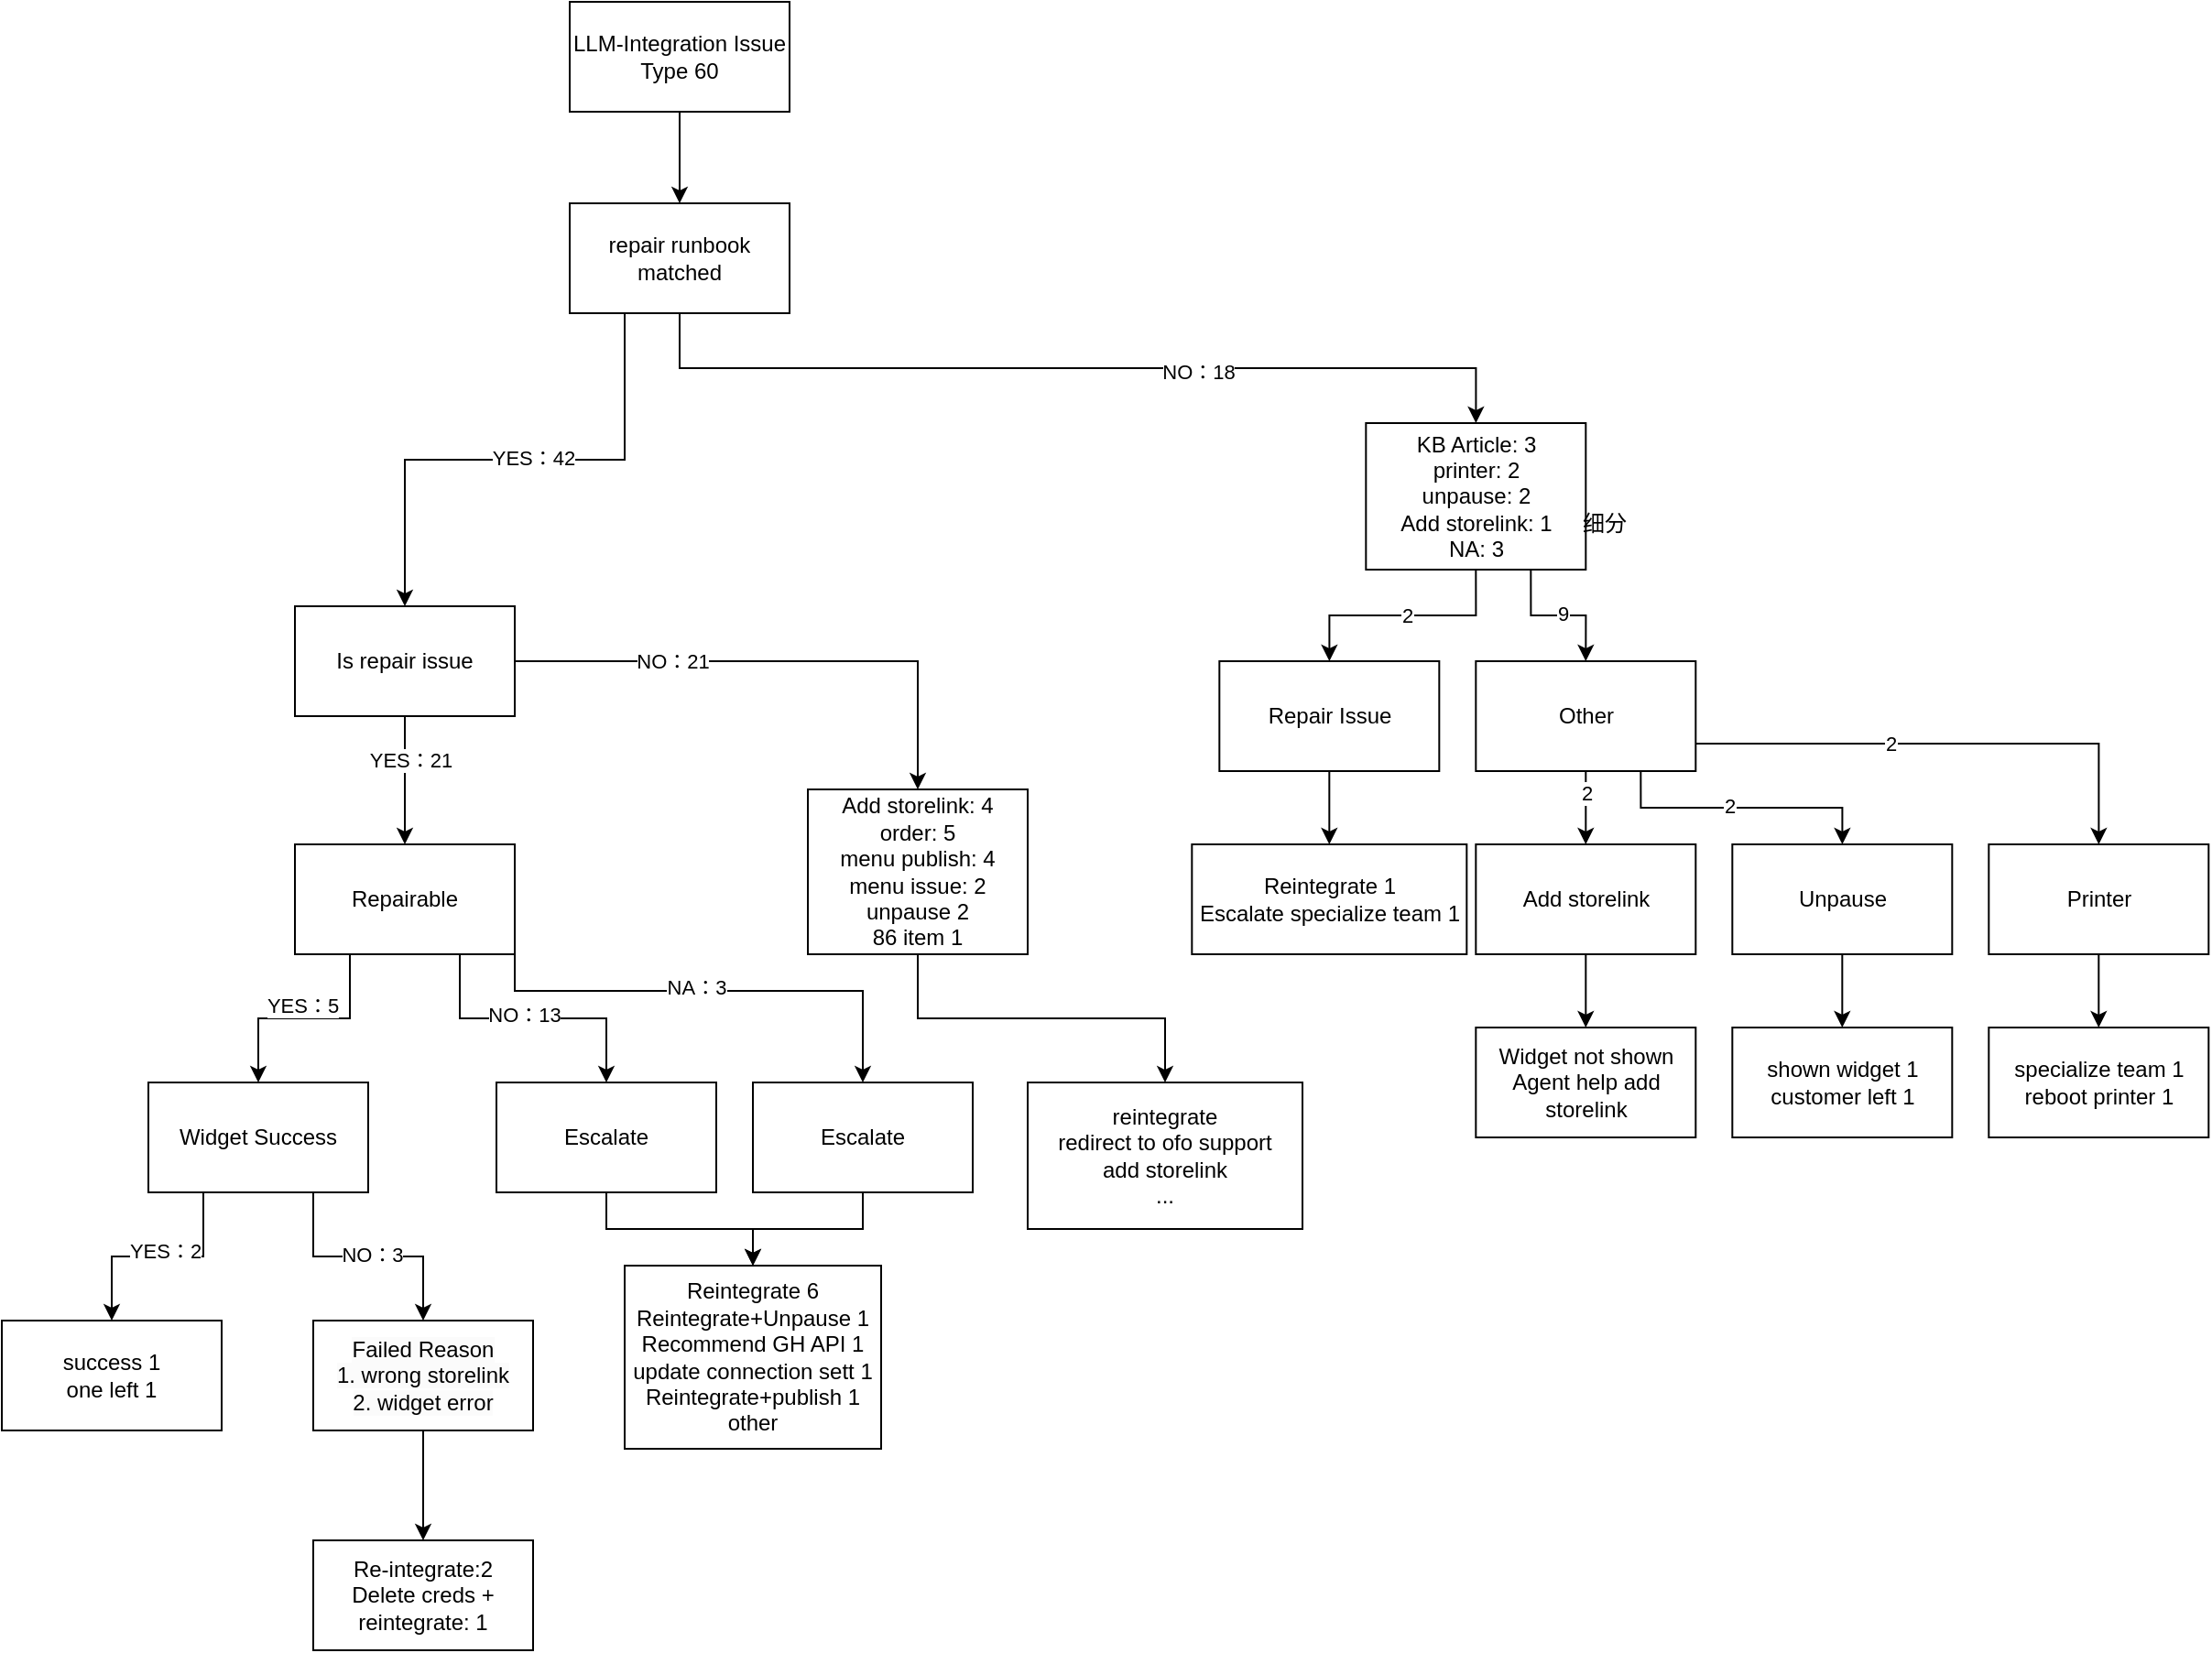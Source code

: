 <mxfile version="25.0.3">
  <diagram name="Page-1" id="e1eXuWaU9WfsJ-PKviq6">
    <mxGraphModel dx="943" dy="1085" grid="1" gridSize="10" guides="1" tooltips="1" connect="1" arrows="1" fold="1" page="1" pageScale="1" pageWidth="850" pageHeight="1100" math="0" shadow="0">
      <root>
        <mxCell id="0" />
        <mxCell id="1" parent="0" />
        <mxCell id="fQQwxeyHgZwv-CVo4GR3-3" style="edgeStyle=orthogonalEdgeStyle;rounded=0;orthogonalLoop=1;jettySize=auto;html=1;exitX=0.5;exitY=1;exitDx=0;exitDy=0;entryX=0.5;entryY=0;entryDx=0;entryDy=0;" parent="1" source="fQQwxeyHgZwv-CVo4GR3-1" target="fQQwxeyHgZwv-CVo4GR3-2" edge="1">
          <mxGeometry relative="1" as="geometry" />
        </mxCell>
        <mxCell id="fQQwxeyHgZwv-CVo4GR3-1" value="LLM-Integration Issue Type 60" style="whiteSpace=wrap;html=1;" parent="1" vertex="1">
          <mxGeometry x="350" y="510" width="120" height="60" as="geometry" />
        </mxCell>
        <mxCell id="fQQwxeyHgZwv-CVo4GR3-7" style="edgeStyle=orthogonalEdgeStyle;rounded=0;orthogonalLoop=1;jettySize=auto;html=1;exitX=0.25;exitY=1;exitDx=0;exitDy=0;entryX=0.5;entryY=0;entryDx=0;entryDy=0;" parent="1" source="fQQwxeyHgZwv-CVo4GR3-2" target="fQQwxeyHgZwv-CVo4GR3-35" edge="1">
          <mxGeometry relative="1" as="geometry" />
        </mxCell>
        <mxCell id="fQQwxeyHgZwv-CVo4GR3-33" value="YES：42" style="edgeLabel;html=1;align=center;verticalAlign=middle;resizable=0;points=[];" parent="fQQwxeyHgZwv-CVo4GR3-7" vertex="1" connectable="0">
          <mxGeometry x="-0.071" y="-1" relative="1" as="geometry">
            <mxPoint as="offset" />
          </mxGeometry>
        </mxCell>
        <mxCell id="fQQwxeyHgZwv-CVo4GR3-30" style="edgeStyle=orthogonalEdgeStyle;rounded=0;orthogonalLoop=1;jettySize=auto;html=1;exitX=0.5;exitY=1;exitDx=0;exitDy=0;" parent="1" source="fQQwxeyHgZwv-CVo4GR3-2" target="fQQwxeyHgZwv-CVo4GR3-29" edge="1">
          <mxGeometry relative="1" as="geometry" />
        </mxCell>
        <mxCell id="fQQwxeyHgZwv-CVo4GR3-41" value="NO：18" style="edgeLabel;html=1;align=center;verticalAlign=middle;resizable=0;points=[];" parent="fQQwxeyHgZwv-CVo4GR3-30" vertex="1" connectable="0">
          <mxGeometry x="0.263" y="-2" relative="1" as="geometry">
            <mxPoint as="offset" />
          </mxGeometry>
        </mxCell>
        <mxCell id="fQQwxeyHgZwv-CVo4GR3-2" value="repair runbook matched" style="whiteSpace=wrap;html=1;" parent="1" vertex="1">
          <mxGeometry x="350" y="620" width="120" height="60" as="geometry" />
        </mxCell>
        <mxCell id="fQQwxeyHgZwv-CVo4GR3-13" style="edgeStyle=orthogonalEdgeStyle;rounded=0;orthogonalLoop=1;jettySize=auto;html=1;exitX=0.25;exitY=1;exitDx=0;exitDy=0;" parent="1" source="fQQwxeyHgZwv-CVo4GR3-5" target="fQQwxeyHgZwv-CVo4GR3-11" edge="1">
          <mxGeometry relative="1" as="geometry" />
        </mxCell>
        <mxCell id="fQQwxeyHgZwv-CVo4GR3-14" value="YES：5" style="edgeLabel;html=1;align=center;verticalAlign=middle;resizable=0;points=[];" parent="fQQwxeyHgZwv-CVo4GR3-13" vertex="1" connectable="0">
          <mxGeometry x="0.027" y="-7" relative="1" as="geometry">
            <mxPoint as="offset" />
          </mxGeometry>
        </mxCell>
        <mxCell id="fQQwxeyHgZwv-CVo4GR3-17" style="edgeStyle=orthogonalEdgeStyle;rounded=0;orthogonalLoop=1;jettySize=auto;html=1;exitX=0.75;exitY=1;exitDx=0;exitDy=0;entryX=0.5;entryY=0;entryDx=0;entryDy=0;" parent="1" source="fQQwxeyHgZwv-CVo4GR3-5" target="fQQwxeyHgZwv-CVo4GR3-12" edge="1">
          <mxGeometry relative="1" as="geometry" />
        </mxCell>
        <mxCell id="fQQwxeyHgZwv-CVo4GR3-18" value="NO：13" style="edgeLabel;html=1;align=center;verticalAlign=middle;resizable=0;points=[];" parent="fQQwxeyHgZwv-CVo4GR3-17" vertex="1" connectable="0">
          <mxGeometry x="-0.067" y="2" relative="1" as="geometry">
            <mxPoint as="offset" />
          </mxGeometry>
        </mxCell>
        <mxCell id="fQQwxeyHgZwv-CVo4GR3-48" style="edgeStyle=orthogonalEdgeStyle;rounded=0;orthogonalLoop=1;jettySize=auto;html=1;exitX=1;exitY=0.75;exitDx=0;exitDy=0;entryX=0.5;entryY=0;entryDx=0;entryDy=0;" parent="1" source="fQQwxeyHgZwv-CVo4GR3-5" target="fQQwxeyHgZwv-CVo4GR3-47" edge="1">
          <mxGeometry relative="1" as="geometry">
            <Array as="points">
              <mxPoint x="320" y="1050" />
              <mxPoint x="510" y="1050" />
            </Array>
          </mxGeometry>
        </mxCell>
        <mxCell id="fQQwxeyHgZwv-CVo4GR3-49" value="NA：3" style="edgeLabel;html=1;align=center;verticalAlign=middle;resizable=0;points=[];" parent="fQQwxeyHgZwv-CVo4GR3-48" vertex="1" connectable="0">
          <mxGeometry x="-0.025" y="2" relative="1" as="geometry">
            <mxPoint as="offset" />
          </mxGeometry>
        </mxCell>
        <mxCell id="fQQwxeyHgZwv-CVo4GR3-5" value="Repairable" style="whiteSpace=wrap;html=1;" parent="1" vertex="1">
          <mxGeometry x="200" y="970" width="120" height="60" as="geometry" />
        </mxCell>
        <mxCell id="fQQwxeyHgZwv-CVo4GR3-21" style="edgeStyle=orthogonalEdgeStyle;rounded=0;orthogonalLoop=1;jettySize=auto;html=1;exitX=0.25;exitY=1;exitDx=0;exitDy=0;entryX=0.5;entryY=0;entryDx=0;entryDy=0;" parent="1" source="fQQwxeyHgZwv-CVo4GR3-11" target="fQQwxeyHgZwv-CVo4GR3-19" edge="1">
          <mxGeometry relative="1" as="geometry" />
        </mxCell>
        <mxCell id="fQQwxeyHgZwv-CVo4GR3-22" value="YES：2" style="edgeLabel;html=1;align=center;verticalAlign=middle;resizable=0;points=[];" parent="fQQwxeyHgZwv-CVo4GR3-21" vertex="1" connectable="0">
          <mxGeometry x="-0.061" y="-3" relative="1" as="geometry">
            <mxPoint as="offset" />
          </mxGeometry>
        </mxCell>
        <mxCell id="fQQwxeyHgZwv-CVo4GR3-23" style="edgeStyle=orthogonalEdgeStyle;rounded=0;orthogonalLoop=1;jettySize=auto;html=1;exitX=0.75;exitY=1;exitDx=0;exitDy=0;" parent="1" source="fQQwxeyHgZwv-CVo4GR3-11" target="fQQwxeyHgZwv-CVo4GR3-20" edge="1">
          <mxGeometry relative="1" as="geometry" />
        </mxCell>
        <mxCell id="fQQwxeyHgZwv-CVo4GR3-24" value="NO：3" style="edgeLabel;html=1;align=center;verticalAlign=middle;resizable=0;points=[];" parent="fQQwxeyHgZwv-CVo4GR3-23" vertex="1" connectable="0">
          <mxGeometry x="0.033" y="1" relative="1" as="geometry">
            <mxPoint as="offset" />
          </mxGeometry>
        </mxCell>
        <mxCell id="fQQwxeyHgZwv-CVo4GR3-11" value="Widget Success" style="whiteSpace=wrap;html=1;" parent="1" vertex="1">
          <mxGeometry x="120" y="1100" width="120" height="60" as="geometry" />
        </mxCell>
        <mxCell id="fQQwxeyHgZwv-CVo4GR3-69" style="edgeStyle=orthogonalEdgeStyle;rounded=0;orthogonalLoop=1;jettySize=auto;html=1;exitX=0.5;exitY=1;exitDx=0;exitDy=0;" parent="1" source="fQQwxeyHgZwv-CVo4GR3-12" target="fQQwxeyHgZwv-CVo4GR3-68" edge="1">
          <mxGeometry relative="1" as="geometry" />
        </mxCell>
        <mxCell id="fQQwxeyHgZwv-CVo4GR3-12" value="Escalate" style="whiteSpace=wrap;html=1;" parent="1" vertex="1">
          <mxGeometry x="310" y="1100" width="120" height="60" as="geometry" />
        </mxCell>
        <mxCell id="fQQwxeyHgZwv-CVo4GR3-19" value="success 1&lt;br&gt;one left 1" style="whiteSpace=wrap;html=1;" parent="1" vertex="1">
          <mxGeometry x="40" y="1230" width="120" height="60" as="geometry" />
        </mxCell>
        <mxCell id="fQQwxeyHgZwv-CVo4GR3-67" style="edgeStyle=orthogonalEdgeStyle;rounded=0;orthogonalLoop=1;jettySize=auto;html=1;exitX=0.5;exitY=1;exitDx=0;exitDy=0;" parent="1" source="fQQwxeyHgZwv-CVo4GR3-20" target="fQQwxeyHgZwv-CVo4GR3-66" edge="1">
          <mxGeometry relative="1" as="geometry" />
        </mxCell>
        <mxCell id="fQQwxeyHgZwv-CVo4GR3-20" value="&lt;span style=&quot;color: rgb(0, 0, 0); font-family: Helvetica; font-size: 12px; font-style: normal; font-variant-ligatures: normal; font-variant-caps: normal; font-weight: 400; letter-spacing: normal; orphans: 2; text-align: center; text-indent: 0px; text-transform: none; widows: 2; word-spacing: 0px; -webkit-text-stroke-width: 0px; white-space: normal; background-color: rgb(251, 251, 251); text-decoration-thickness: initial; text-decoration-style: initial; text-decoration-color: initial; display: inline !important; float: none;&quot;&gt;Failed Reason&lt;br&gt;1. wrong storelink&lt;br&gt;2. widget error&lt;/span&gt;" style="whiteSpace=wrap;html=1;" parent="1" vertex="1">
          <mxGeometry x="210" y="1230" width="120" height="60" as="geometry" />
        </mxCell>
        <mxCell id="fQQwxeyHgZwv-CVo4GR3-51" style="edgeStyle=orthogonalEdgeStyle;rounded=0;orthogonalLoop=1;jettySize=auto;html=1;exitX=0.5;exitY=1;exitDx=0;exitDy=0;" parent="1" source="fQQwxeyHgZwv-CVo4GR3-29" target="fQQwxeyHgZwv-CVo4GR3-50" edge="1">
          <mxGeometry relative="1" as="geometry" />
        </mxCell>
        <mxCell id="fQQwxeyHgZwv-CVo4GR3-52" value="2" style="edgeLabel;html=1;align=center;verticalAlign=middle;resizable=0;points=[];" parent="fQQwxeyHgZwv-CVo4GR3-51" vertex="1" connectable="0">
          <mxGeometry x="-0.04" relative="1" as="geometry">
            <mxPoint as="offset" />
          </mxGeometry>
        </mxCell>
        <mxCell id="fQQwxeyHgZwv-CVo4GR3-54" style="edgeStyle=orthogonalEdgeStyle;rounded=0;orthogonalLoop=1;jettySize=auto;html=1;exitX=0.75;exitY=1;exitDx=0;exitDy=0;entryX=0.5;entryY=0;entryDx=0;entryDy=0;" parent="1" source="fQQwxeyHgZwv-CVo4GR3-29" target="fQQwxeyHgZwv-CVo4GR3-53" edge="1">
          <mxGeometry relative="1" as="geometry" />
        </mxCell>
        <mxCell id="fQQwxeyHgZwv-CVo4GR3-55" value="9" style="edgeLabel;html=1;align=center;verticalAlign=middle;resizable=0;points=[];" parent="fQQwxeyHgZwv-CVo4GR3-54" vertex="1" connectable="0">
          <mxGeometry x="0.057" y="1" relative="1" as="geometry">
            <mxPoint as="offset" />
          </mxGeometry>
        </mxCell>
        <mxCell id="fQQwxeyHgZwv-CVo4GR3-29" value="KB Article: 3&lt;br&gt;printer: 2&lt;br&gt;unpause: 2&lt;br&gt;Add storelink: 1&lt;br&gt;NA: 3" style="whiteSpace=wrap;html=1;" parent="1" vertex="1">
          <mxGeometry x="784.66" y="740" width="120" height="80" as="geometry" />
        </mxCell>
        <mxCell id="fQQwxeyHgZwv-CVo4GR3-37" style="edgeStyle=orthogonalEdgeStyle;rounded=0;orthogonalLoop=1;jettySize=auto;html=1;exitX=0.5;exitY=1;exitDx=0;exitDy=0;" parent="1" source="fQQwxeyHgZwv-CVo4GR3-35" target="fQQwxeyHgZwv-CVo4GR3-5" edge="1">
          <mxGeometry relative="1" as="geometry" />
        </mxCell>
        <mxCell id="fQQwxeyHgZwv-CVo4GR3-38" value="YES：21" style="edgeLabel;html=1;align=center;verticalAlign=middle;resizable=0;points=[];" parent="fQQwxeyHgZwv-CVo4GR3-37" vertex="1" connectable="0">
          <mxGeometry x="-0.314" y="3" relative="1" as="geometry">
            <mxPoint as="offset" />
          </mxGeometry>
        </mxCell>
        <mxCell id="fQQwxeyHgZwv-CVo4GR3-39" style="edgeStyle=orthogonalEdgeStyle;rounded=0;orthogonalLoop=1;jettySize=auto;html=1;exitX=1;exitY=0.5;exitDx=0;exitDy=0;" parent="1" source="fQQwxeyHgZwv-CVo4GR3-35" target="fQQwxeyHgZwv-CVo4GR3-36" edge="1">
          <mxGeometry relative="1" as="geometry" />
        </mxCell>
        <mxCell id="fQQwxeyHgZwv-CVo4GR3-40" value="NO：21" style="edgeLabel;html=1;align=center;verticalAlign=middle;resizable=0;points=[];" parent="fQQwxeyHgZwv-CVo4GR3-39" vertex="1" connectable="0">
          <mxGeometry x="-0.409" relative="1" as="geometry">
            <mxPoint as="offset" />
          </mxGeometry>
        </mxCell>
        <mxCell id="fQQwxeyHgZwv-CVo4GR3-35" value="Is repair issue" style="whiteSpace=wrap;html=1;" parent="1" vertex="1">
          <mxGeometry x="200" y="840" width="120" height="60" as="geometry" />
        </mxCell>
        <mxCell id="fQQwxeyHgZwv-CVo4GR3-89" style="edgeStyle=orthogonalEdgeStyle;rounded=0;orthogonalLoop=1;jettySize=auto;html=1;exitX=0.5;exitY=1;exitDx=0;exitDy=0;" parent="1" source="fQQwxeyHgZwv-CVo4GR3-36" target="fQQwxeyHgZwv-CVo4GR3-88" edge="1">
          <mxGeometry relative="1" as="geometry" />
        </mxCell>
        <mxCell id="fQQwxeyHgZwv-CVo4GR3-36" value="Add storelink: 4&lt;br&gt;order: 5&lt;br&gt;menu publish: 4&lt;div&gt;menu issue: 2&lt;br&gt;unpause 2&lt;br&gt;86 item 1&lt;/div&gt;" style="whiteSpace=wrap;html=1;" parent="1" vertex="1">
          <mxGeometry x="480" y="940" width="120" height="90" as="geometry" />
        </mxCell>
        <mxCell id="fQQwxeyHgZwv-CVo4GR3-70" style="edgeStyle=orthogonalEdgeStyle;rounded=0;orthogonalLoop=1;jettySize=auto;html=1;exitX=0.5;exitY=1;exitDx=0;exitDy=0;" parent="1" source="fQQwxeyHgZwv-CVo4GR3-47" target="fQQwxeyHgZwv-CVo4GR3-68" edge="1">
          <mxGeometry relative="1" as="geometry" />
        </mxCell>
        <mxCell id="fQQwxeyHgZwv-CVo4GR3-47" value="Escalate" style="whiteSpace=wrap;html=1;" parent="1" vertex="1">
          <mxGeometry x="450" y="1100" width="120" height="60" as="geometry" />
        </mxCell>
        <mxCell id="fQQwxeyHgZwv-CVo4GR3-72" style="edgeStyle=orthogonalEdgeStyle;rounded=0;orthogonalLoop=1;jettySize=auto;html=1;exitX=0.5;exitY=1;exitDx=0;exitDy=0;entryX=0.5;entryY=0;entryDx=0;entryDy=0;" parent="1" source="fQQwxeyHgZwv-CVo4GR3-50" target="fQQwxeyHgZwv-CVo4GR3-71" edge="1">
          <mxGeometry relative="1" as="geometry" />
        </mxCell>
        <mxCell id="fQQwxeyHgZwv-CVo4GR3-50" value="Repair Issue" style="whiteSpace=wrap;html=1;" parent="1" vertex="1">
          <mxGeometry x="704.66" y="870" width="120" height="60" as="geometry" />
        </mxCell>
        <mxCell id="fQQwxeyHgZwv-CVo4GR3-76" style="edgeStyle=orthogonalEdgeStyle;rounded=0;orthogonalLoop=1;jettySize=auto;html=1;exitX=0.5;exitY=1;exitDx=0;exitDy=0;entryX=0.5;entryY=0;entryDx=0;entryDy=0;" parent="1" source="fQQwxeyHgZwv-CVo4GR3-53" target="fQQwxeyHgZwv-CVo4GR3-73" edge="1">
          <mxGeometry relative="1" as="geometry" />
        </mxCell>
        <mxCell id="fQQwxeyHgZwv-CVo4GR3-79" value="2" style="edgeLabel;html=1;align=center;verticalAlign=middle;resizable=0;points=[];" parent="fQQwxeyHgZwv-CVo4GR3-76" vertex="1" connectable="0">
          <mxGeometry x="-0.409" relative="1" as="geometry">
            <mxPoint as="offset" />
          </mxGeometry>
        </mxCell>
        <mxCell id="fQQwxeyHgZwv-CVo4GR3-78" style="edgeStyle=orthogonalEdgeStyle;rounded=0;orthogonalLoop=1;jettySize=auto;html=1;exitX=0.75;exitY=1;exitDx=0;exitDy=0;" parent="1" source="fQQwxeyHgZwv-CVo4GR3-53" target="fQQwxeyHgZwv-CVo4GR3-77" edge="1">
          <mxGeometry relative="1" as="geometry" />
        </mxCell>
        <mxCell id="fQQwxeyHgZwv-CVo4GR3-80" value="2" style="edgeLabel;html=1;align=center;verticalAlign=middle;resizable=0;points=[];" parent="fQQwxeyHgZwv-CVo4GR3-78" vertex="1" connectable="0">
          <mxGeometry x="-0.091" y="1" relative="1" as="geometry">
            <mxPoint as="offset" />
          </mxGeometry>
        </mxCell>
        <mxCell id="fQQwxeyHgZwv-CVo4GR3-84" style="edgeStyle=orthogonalEdgeStyle;rounded=0;orthogonalLoop=1;jettySize=auto;html=1;exitX=1;exitY=0.75;exitDx=0;exitDy=0;" parent="1" source="fQQwxeyHgZwv-CVo4GR3-53" target="fQQwxeyHgZwv-CVo4GR3-83" edge="1">
          <mxGeometry relative="1" as="geometry" />
        </mxCell>
        <mxCell id="fQQwxeyHgZwv-CVo4GR3-85" value="2" style="edgeLabel;html=1;align=center;verticalAlign=middle;resizable=0;points=[];" parent="fQQwxeyHgZwv-CVo4GR3-84" vertex="1" connectable="0">
          <mxGeometry x="-0.226" relative="1" as="geometry">
            <mxPoint as="offset" />
          </mxGeometry>
        </mxCell>
        <mxCell id="fQQwxeyHgZwv-CVo4GR3-53" value="Other" style="whiteSpace=wrap;html=1;" parent="1" vertex="1">
          <mxGeometry x="844.66" y="870" width="120" height="60" as="geometry" />
        </mxCell>
        <mxCell id="fQQwxeyHgZwv-CVo4GR3-62" value="细分" style="text;html=1;align=center;verticalAlign=middle;whiteSpace=wrap;rounded=0;" parent="1" vertex="1">
          <mxGeometry x="884.66" y="780" width="60" height="30" as="geometry" />
        </mxCell>
        <mxCell id="fQQwxeyHgZwv-CVo4GR3-66" value="Re-integrate:2&lt;br&gt;Delete creds + reintegrate: 1" style="whiteSpace=wrap;html=1;" parent="1" vertex="1">
          <mxGeometry x="210" y="1350" width="120" height="60" as="geometry" />
        </mxCell>
        <mxCell id="fQQwxeyHgZwv-CVo4GR3-68" value="Reintegrate 6&lt;br&gt;Reintegrate+Unpause 1&lt;br&gt;Recommend GH API 1&lt;br&gt;update connection sett 1&lt;br&gt;Reintegrate+publish 1&lt;br&gt;other" style="whiteSpace=wrap;html=1;" parent="1" vertex="1">
          <mxGeometry x="380" y="1200" width="140" height="100" as="geometry" />
        </mxCell>
        <mxCell id="fQQwxeyHgZwv-CVo4GR3-71" value="Reintegrate 1&lt;br&gt;Escalate specialize team 1" style="whiteSpace=wrap;html=1;" parent="1" vertex="1">
          <mxGeometry x="689.66" y="970" width="150" height="60" as="geometry" />
        </mxCell>
        <mxCell id="fQQwxeyHgZwv-CVo4GR3-75" style="edgeStyle=orthogonalEdgeStyle;rounded=0;orthogonalLoop=1;jettySize=auto;html=1;exitX=0.5;exitY=1;exitDx=0;exitDy=0;entryX=0.5;entryY=0;entryDx=0;entryDy=0;" parent="1" source="fQQwxeyHgZwv-CVo4GR3-73" target="fQQwxeyHgZwv-CVo4GR3-74" edge="1">
          <mxGeometry relative="1" as="geometry" />
        </mxCell>
        <mxCell id="fQQwxeyHgZwv-CVo4GR3-73" value="Add storelink" style="whiteSpace=wrap;html=1;" parent="1" vertex="1">
          <mxGeometry x="844.66" y="970" width="120" height="60" as="geometry" />
        </mxCell>
        <mxCell id="fQQwxeyHgZwv-CVo4GR3-74" value="Widget not shown&lt;br&gt;Agent help add storelink" style="whiteSpace=wrap;html=1;" parent="1" vertex="1">
          <mxGeometry x="844.66" y="1070" width="120" height="60" as="geometry" />
        </mxCell>
        <mxCell id="fQQwxeyHgZwv-CVo4GR3-82" style="edgeStyle=orthogonalEdgeStyle;rounded=0;orthogonalLoop=1;jettySize=auto;html=1;exitX=0.5;exitY=1;exitDx=0;exitDy=0;" parent="1" source="fQQwxeyHgZwv-CVo4GR3-77" target="fQQwxeyHgZwv-CVo4GR3-81" edge="1">
          <mxGeometry relative="1" as="geometry" />
        </mxCell>
        <mxCell id="fQQwxeyHgZwv-CVo4GR3-77" value="Unpause" style="whiteSpace=wrap;html=1;" parent="1" vertex="1">
          <mxGeometry x="984.66" y="970" width="120" height="60" as="geometry" />
        </mxCell>
        <mxCell id="fQQwxeyHgZwv-CVo4GR3-81" value="shown widget 1&lt;br&gt;customer left 1" style="whiteSpace=wrap;html=1;" parent="1" vertex="1">
          <mxGeometry x="984.66" y="1070" width="120" height="60" as="geometry" />
        </mxCell>
        <mxCell id="fQQwxeyHgZwv-CVo4GR3-87" style="edgeStyle=orthogonalEdgeStyle;rounded=0;orthogonalLoop=1;jettySize=auto;html=1;exitX=0.5;exitY=1;exitDx=0;exitDy=0;entryX=0.5;entryY=0;entryDx=0;entryDy=0;" parent="1" source="fQQwxeyHgZwv-CVo4GR3-83" target="fQQwxeyHgZwv-CVo4GR3-86" edge="1">
          <mxGeometry relative="1" as="geometry" />
        </mxCell>
        <mxCell id="fQQwxeyHgZwv-CVo4GR3-83" value="Printer" style="whiteSpace=wrap;html=1;" parent="1" vertex="1">
          <mxGeometry x="1124.66" y="970" width="120" height="60" as="geometry" />
        </mxCell>
        <mxCell id="fQQwxeyHgZwv-CVo4GR3-86" value="specialize team 1&lt;br&gt;reboot printer 1" style="whiteSpace=wrap;html=1;" parent="1" vertex="1">
          <mxGeometry x="1124.66" y="1070" width="120" height="60" as="geometry" />
        </mxCell>
        <mxCell id="fQQwxeyHgZwv-CVo4GR3-88" value="reintegrate&lt;br&gt;redirect to ofo support&lt;br&gt;add storelink&lt;br&gt;..." style="whiteSpace=wrap;html=1;" parent="1" vertex="1">
          <mxGeometry x="600" y="1100" width="150" height="80" as="geometry" />
        </mxCell>
      </root>
    </mxGraphModel>
  </diagram>
</mxfile>
